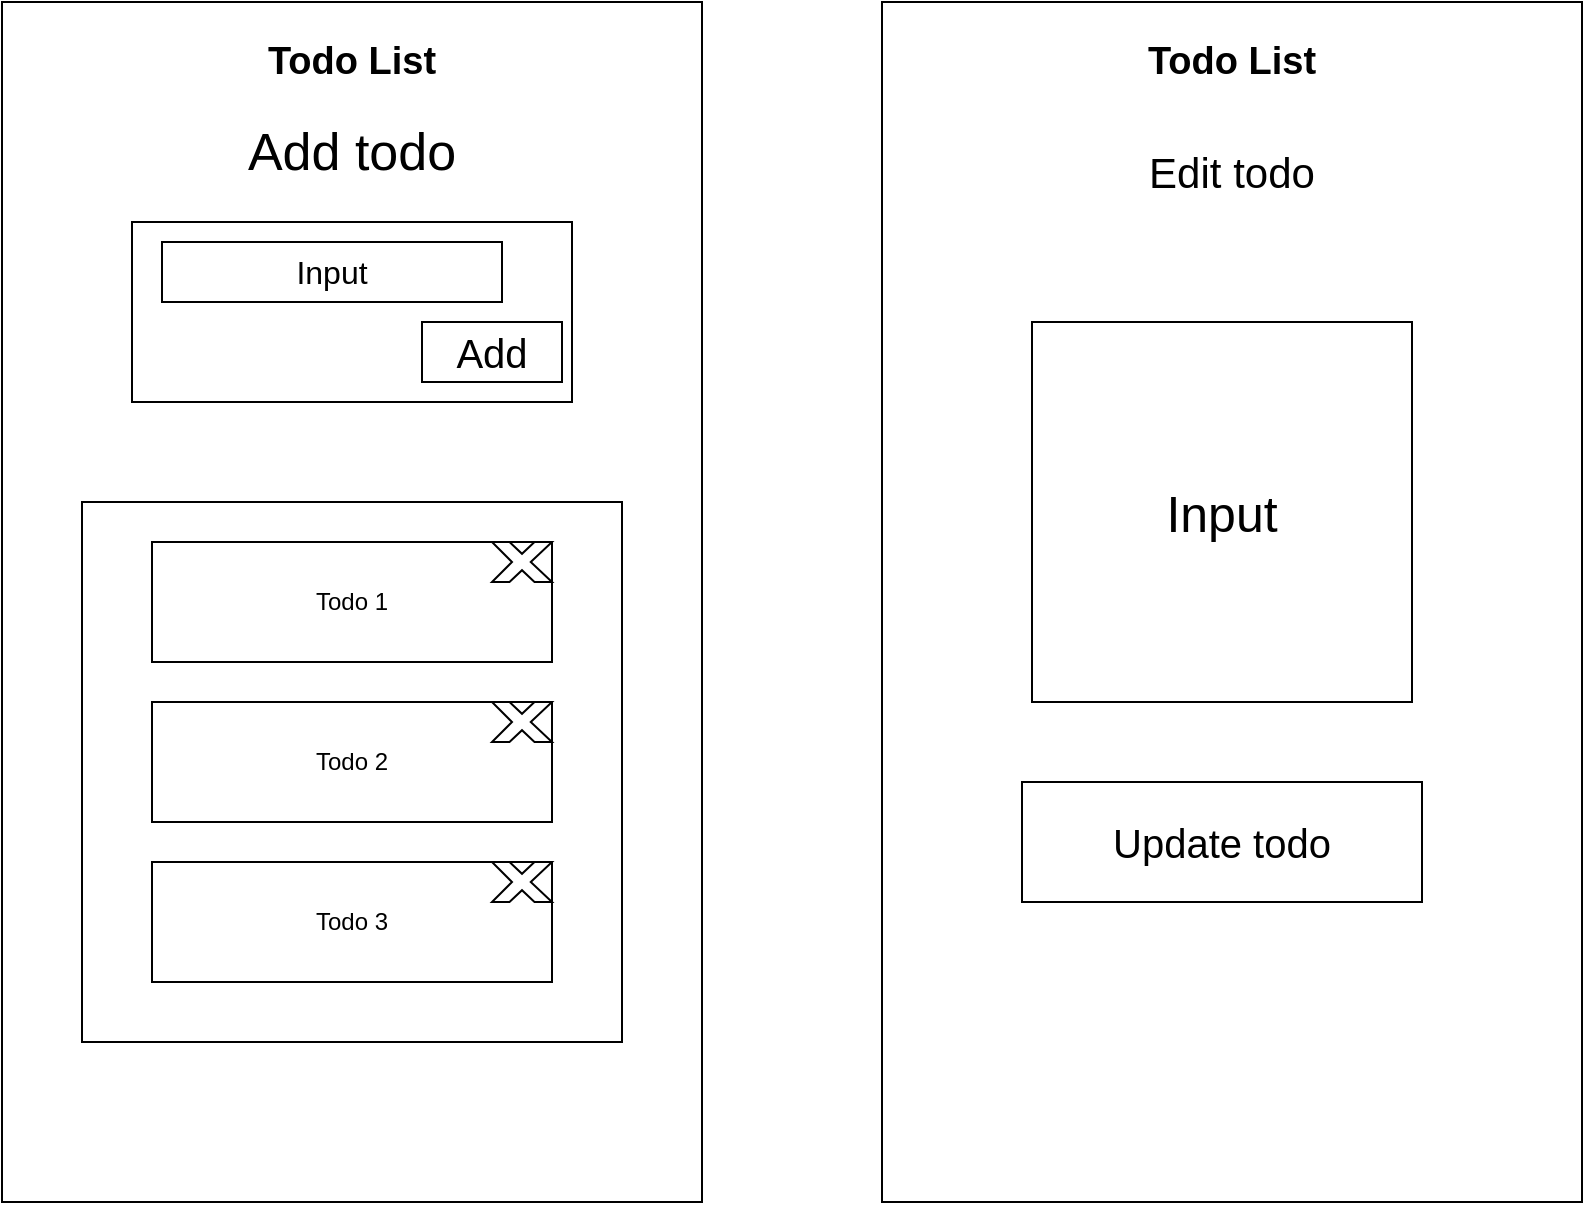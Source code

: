 <mxfile version="14.9.5" type="github"><diagram id="ALaM6f0hVLcmd1xCdqB0" name="Page-1"><mxGraphModel dx="2370" dy="1270" grid="1" gridSize="10" guides="1" tooltips="1" connect="1" arrows="1" fold="1" page="1" pageScale="1" pageWidth="1169" pageHeight="827" math="0" shadow="0"><root><mxCell id="0"/><mxCell id="1" parent="0"/><mxCell id="iTTLxZK5ZYcIp28N59oH-1" value="" style="rounded=0;whiteSpace=wrap;html=1;" vertex="1" parent="1"><mxGeometry x="70" y="50" width="350" height="600" as="geometry"/></mxCell><mxCell id="iTTLxZK5ZYcIp28N59oH-2" value="&lt;font size=&quot;1&quot;&gt;&lt;b style=&quot;font-size: 19px&quot;&gt;Todo List&lt;/b&gt;&lt;/font&gt;" style="text;html=1;strokeColor=none;fillColor=none;align=center;verticalAlign=middle;whiteSpace=wrap;rounded=0;" vertex="1" parent="1"><mxGeometry x="200" y="50" width="90" height="60" as="geometry"/></mxCell><mxCell id="iTTLxZK5ZYcIp28N59oH-3" value="" style="rounded=0;whiteSpace=wrap;html=1;" vertex="1" parent="1"><mxGeometry x="135" y="160" width="220" height="90" as="geometry"/></mxCell><mxCell id="iTTLxZK5ZYcIp28N59oH-5" value="&lt;font style=&quot;font-size: 26px&quot;&gt;Add todo&lt;/font&gt;" style="text;html=1;strokeColor=none;fillColor=none;align=center;verticalAlign=middle;whiteSpace=wrap;rounded=0;" vertex="1" parent="1"><mxGeometry x="190" y="100" width="110" height="50" as="geometry"/></mxCell><mxCell id="iTTLxZK5ZYcIp28N59oH-10" value="&lt;font style=&quot;font-size: 16px&quot;&gt;Input&lt;/font&gt;" style="rounded=0;whiteSpace=wrap;html=1;strokeWidth=1;" vertex="1" parent="1"><mxGeometry x="150" y="170" width="170" height="30" as="geometry"/></mxCell><mxCell id="iTTLxZK5ZYcIp28N59oH-11" value="&lt;font style=&quot;font-size: 20px&quot;&gt;Add&lt;/font&gt;" style="rounded=0;whiteSpace=wrap;html=1;strokeWidth=1;" vertex="1" parent="1"><mxGeometry x="280" y="210" width="70" height="30" as="geometry"/></mxCell><mxCell id="iTTLxZK5ZYcIp28N59oH-12" value="" style="whiteSpace=wrap;html=1;aspect=fixed;strokeWidth=1;" vertex="1" parent="1"><mxGeometry x="110" y="300" width="270" height="270" as="geometry"/></mxCell><mxCell id="iTTLxZK5ZYcIp28N59oH-13" value="Todo 1" style="rounded=0;whiteSpace=wrap;html=1;strokeWidth=1;" vertex="1" parent="1"><mxGeometry x="145" y="320" width="200" height="60" as="geometry"/></mxCell><mxCell id="iTTLxZK5ZYcIp28N59oH-15" value="Todo 2" style="rounded=0;whiteSpace=wrap;html=1;strokeWidth=1;" vertex="1" parent="1"><mxGeometry x="145" y="400" width="200" height="60" as="geometry"/></mxCell><mxCell id="iTTLxZK5ZYcIp28N59oH-16" value="Todo 3" style="rounded=0;whiteSpace=wrap;html=1;strokeWidth=1;" vertex="1" parent="1"><mxGeometry x="145" y="480" width="200" height="60" as="geometry"/></mxCell><mxCell id="iTTLxZK5ZYcIp28N59oH-17" value="" style="verticalLabelPosition=bottom;verticalAlign=top;html=1;shape=mxgraph.basic.x;strokeWidth=1;" vertex="1" parent="1"><mxGeometry x="315" y="320" width="30" height="20" as="geometry"/></mxCell><mxCell id="iTTLxZK5ZYcIp28N59oH-26" value="" style="verticalLabelPosition=bottom;verticalAlign=top;html=1;shape=mxgraph.basic.x;strokeWidth=1;" vertex="1" parent="1"><mxGeometry x="315" y="480" width="30" height="20" as="geometry"/></mxCell><mxCell id="iTTLxZK5ZYcIp28N59oH-27" value="" style="verticalLabelPosition=bottom;verticalAlign=top;html=1;shape=mxgraph.basic.x;strokeWidth=1;" vertex="1" parent="1"><mxGeometry x="315" y="400" width="30" height="20" as="geometry"/></mxCell><mxCell id="iTTLxZK5ZYcIp28N59oH-32" value="" style="rounded=0;whiteSpace=wrap;html=1;" vertex="1" parent="1"><mxGeometry x="510" y="50" width="350" height="600" as="geometry"/></mxCell><mxCell id="iTTLxZK5ZYcIp28N59oH-33" value="&lt;span style=&quot;font-size: 21px&quot;&gt;Edit todo&lt;/span&gt;" style="text;html=1;strokeColor=none;fillColor=none;align=center;verticalAlign=middle;whiteSpace=wrap;rounded=0;" vertex="1" parent="1"><mxGeometry x="605" y="100" width="160" height="70" as="geometry"/></mxCell><mxCell id="iTTLxZK5ZYcIp28N59oH-34" value="&lt;font size=&quot;1&quot;&gt;&lt;b style=&quot;font-size: 19px&quot;&gt;Todo List&lt;/b&gt;&lt;/font&gt;" style="text;html=1;strokeColor=none;fillColor=none;align=center;verticalAlign=middle;whiteSpace=wrap;rounded=0;" vertex="1" parent="1"><mxGeometry x="640" y="50" width="90" height="60" as="geometry"/></mxCell><mxCell id="iTTLxZK5ZYcIp28N59oH-35" value="&lt;font style=&quot;font-size: 25px&quot;&gt;Input&lt;/font&gt;" style="whiteSpace=wrap;html=1;aspect=fixed;strokeWidth=1;" vertex="1" parent="1"><mxGeometry x="585" y="210" width="190" height="190" as="geometry"/></mxCell><mxCell id="iTTLxZK5ZYcIp28N59oH-36" value="&lt;font style=&quot;font-size: 20px&quot;&gt;Update todo&lt;/font&gt;" style="rounded=0;whiteSpace=wrap;html=1;strokeWidth=1;" vertex="1" parent="1"><mxGeometry x="580" y="440" width="200" height="60" as="geometry"/></mxCell></root></mxGraphModel></diagram></mxfile>